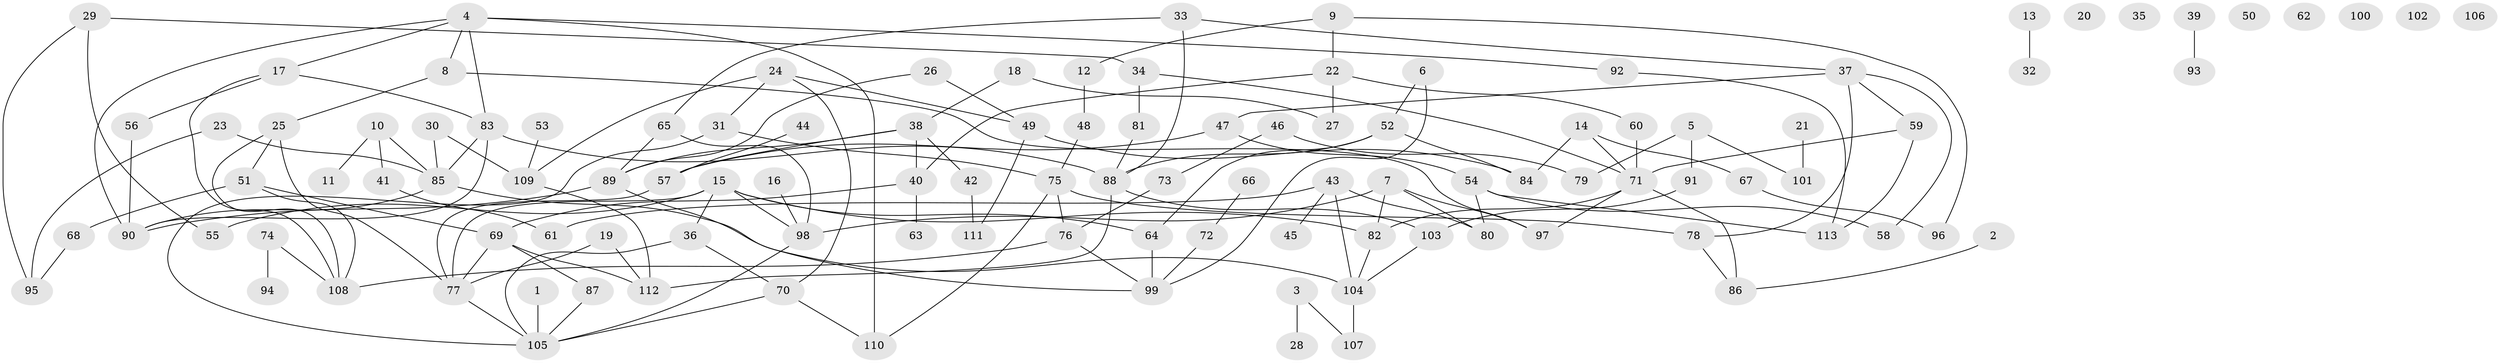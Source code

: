 // coarse degree distribution, {1: 0.18181818181818182, 2: 0.23376623376623376, 6: 0.09090909090909091, 3: 0.14285714285714285, 4: 0.07792207792207792, 5: 0.07792207792207792, 8: 0.03896103896103896, 0: 0.09090909090909091, 7: 0.05194805194805195, 9: 0.012987012987012988}
// Generated by graph-tools (version 1.1) at 2025/23/03/03/25 07:23:28]
// undirected, 113 vertices, 158 edges
graph export_dot {
graph [start="1"]
  node [color=gray90,style=filled];
  1;
  2;
  3;
  4;
  5;
  6;
  7;
  8;
  9;
  10;
  11;
  12;
  13;
  14;
  15;
  16;
  17;
  18;
  19;
  20;
  21;
  22;
  23;
  24;
  25;
  26;
  27;
  28;
  29;
  30;
  31;
  32;
  33;
  34;
  35;
  36;
  37;
  38;
  39;
  40;
  41;
  42;
  43;
  44;
  45;
  46;
  47;
  48;
  49;
  50;
  51;
  52;
  53;
  54;
  55;
  56;
  57;
  58;
  59;
  60;
  61;
  62;
  63;
  64;
  65;
  66;
  67;
  68;
  69;
  70;
  71;
  72;
  73;
  74;
  75;
  76;
  77;
  78;
  79;
  80;
  81;
  82;
  83;
  84;
  85;
  86;
  87;
  88;
  89;
  90;
  91;
  92;
  93;
  94;
  95;
  96;
  97;
  98;
  99;
  100;
  101;
  102;
  103;
  104;
  105;
  106;
  107;
  108;
  109;
  110;
  111;
  112;
  113;
  1 -- 105;
  2 -- 86;
  3 -- 28;
  3 -- 107;
  4 -- 8;
  4 -- 17;
  4 -- 83;
  4 -- 90;
  4 -- 92;
  4 -- 110;
  5 -- 79;
  5 -- 91;
  5 -- 101;
  6 -- 52;
  6 -- 99;
  7 -- 80;
  7 -- 82;
  7 -- 97;
  7 -- 98;
  8 -- 25;
  8 -- 97;
  9 -- 12;
  9 -- 22;
  9 -- 96;
  10 -- 11;
  10 -- 41;
  10 -- 85;
  12 -- 48;
  13 -- 32;
  14 -- 67;
  14 -- 71;
  14 -- 84;
  15 -- 36;
  15 -- 55;
  15 -- 64;
  15 -- 77;
  15 -- 82;
  15 -- 98;
  16 -- 98;
  17 -- 56;
  17 -- 83;
  17 -- 108;
  18 -- 27;
  18 -- 38;
  19 -- 77;
  19 -- 112;
  21 -- 101;
  22 -- 27;
  22 -- 40;
  22 -- 60;
  23 -- 85;
  23 -- 95;
  24 -- 31;
  24 -- 49;
  24 -- 70;
  24 -- 109;
  25 -- 51;
  25 -- 77;
  25 -- 108;
  26 -- 49;
  26 -- 89;
  29 -- 34;
  29 -- 55;
  29 -- 95;
  30 -- 85;
  30 -- 109;
  31 -- 75;
  31 -- 105;
  33 -- 37;
  33 -- 65;
  33 -- 88;
  34 -- 71;
  34 -- 81;
  36 -- 70;
  36 -- 105;
  37 -- 47;
  37 -- 58;
  37 -- 59;
  37 -- 78;
  38 -- 40;
  38 -- 42;
  38 -- 57;
  38 -- 89;
  39 -- 93;
  40 -- 63;
  40 -- 69;
  41 -- 61;
  42 -- 111;
  43 -- 45;
  43 -- 61;
  43 -- 80;
  43 -- 104;
  44 -- 57;
  46 -- 73;
  46 -- 79;
  47 -- 54;
  47 -- 57;
  48 -- 75;
  49 -- 84;
  49 -- 111;
  51 -- 68;
  51 -- 69;
  51 -- 108;
  52 -- 64;
  52 -- 84;
  52 -- 88;
  53 -- 109;
  54 -- 58;
  54 -- 80;
  54 -- 113;
  56 -- 90;
  57 -- 77;
  59 -- 71;
  59 -- 113;
  60 -- 71;
  64 -- 99;
  65 -- 89;
  65 -- 98;
  66 -- 72;
  67 -- 96;
  68 -- 95;
  69 -- 77;
  69 -- 87;
  69 -- 112;
  70 -- 105;
  70 -- 110;
  71 -- 82;
  71 -- 86;
  71 -- 97;
  72 -- 99;
  73 -- 76;
  74 -- 94;
  74 -- 108;
  75 -- 76;
  75 -- 78;
  75 -- 110;
  76 -- 99;
  76 -- 108;
  77 -- 105;
  78 -- 86;
  81 -- 88;
  82 -- 104;
  83 -- 85;
  83 -- 88;
  83 -- 90;
  85 -- 90;
  85 -- 104;
  87 -- 105;
  88 -- 103;
  88 -- 112;
  89 -- 90;
  89 -- 99;
  91 -- 103;
  92 -- 113;
  98 -- 105;
  103 -- 104;
  104 -- 107;
  109 -- 112;
}
